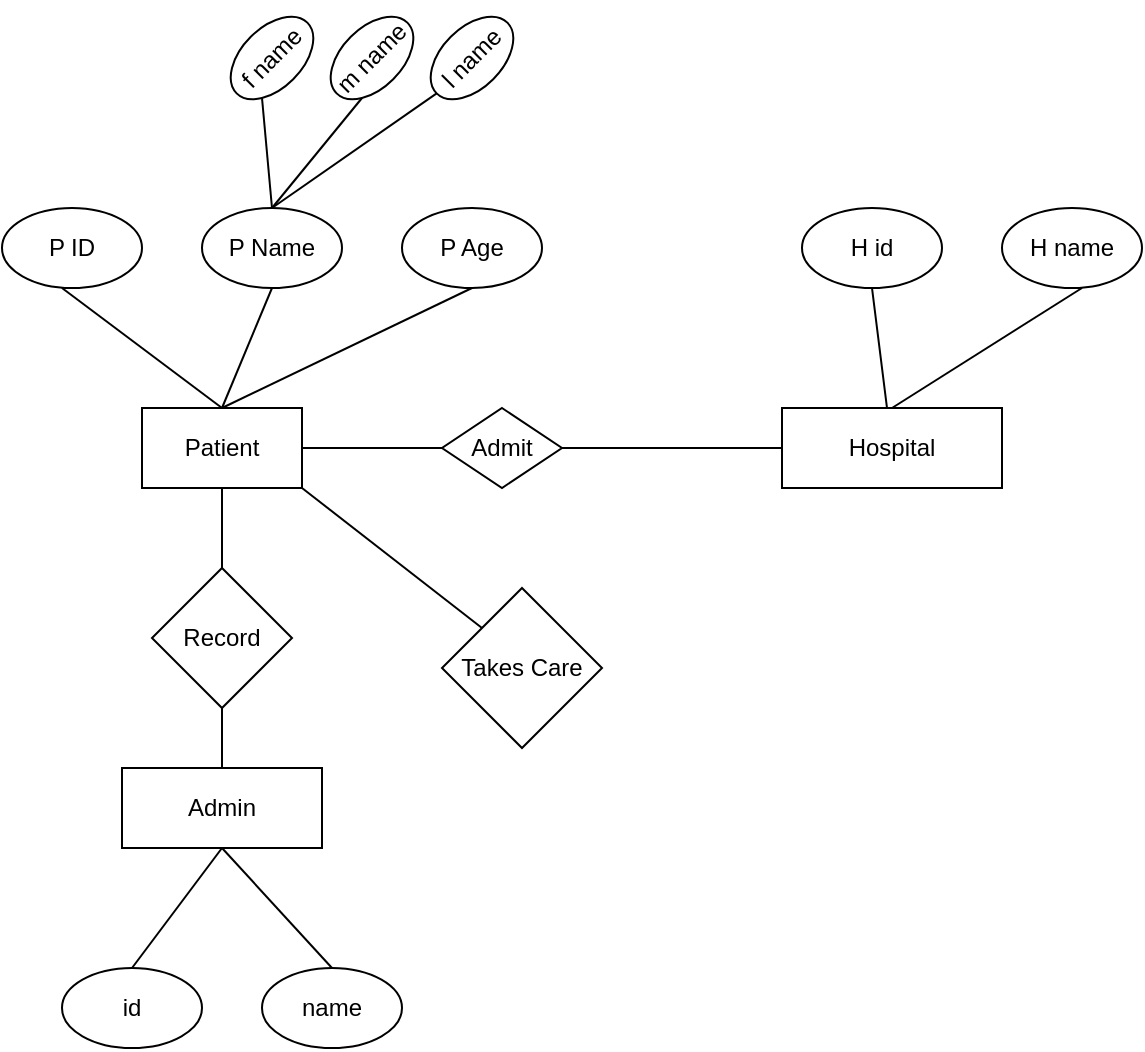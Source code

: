 <mxfile version="20.8.3" type="github">
  <diagram id="QoYsucnsbwY8ZTC6KN19" name="Page-1">
    <mxGraphModel dx="1114" dy="608" grid="1" gridSize="10" guides="1" tooltips="1" connect="1" arrows="1" fold="1" page="1" pageScale="1" pageWidth="850" pageHeight="1100" math="0" shadow="0">
      <root>
        <mxCell id="0" />
        <mxCell id="1" parent="0" />
        <mxCell id="-RP_xck8i3FuEqNdH6V9-1" value="Patient" style="rounded=0;whiteSpace=wrap;html=1;" vertex="1" parent="1">
          <mxGeometry x="160" y="240" width="80" height="40" as="geometry" />
        </mxCell>
        <mxCell id="-RP_xck8i3FuEqNdH6V9-2" value="P Age" style="ellipse;whiteSpace=wrap;html=1;" vertex="1" parent="1">
          <mxGeometry x="290" y="140" width="70" height="40" as="geometry" />
        </mxCell>
        <mxCell id="-RP_xck8i3FuEqNdH6V9-3" value="P Name" style="ellipse;whiteSpace=wrap;html=1;" vertex="1" parent="1">
          <mxGeometry x="190" y="140" width="70" height="40" as="geometry" />
        </mxCell>
        <mxCell id="-RP_xck8i3FuEqNdH6V9-4" value="P ID" style="ellipse;whiteSpace=wrap;html=1;" vertex="1" parent="1">
          <mxGeometry x="90" y="140" width="70" height="40" as="geometry" />
        </mxCell>
        <mxCell id="-RP_xck8i3FuEqNdH6V9-5" value="" style="endArrow=none;html=1;rounded=0;exitX=0.5;exitY=0;exitDx=0;exitDy=0;" edge="1" parent="1" source="-RP_xck8i3FuEqNdH6V9-1">
          <mxGeometry width="50" height="50" relative="1" as="geometry">
            <mxPoint x="70" y="230" as="sourcePoint" />
            <mxPoint x="120" y="180" as="targetPoint" />
          </mxGeometry>
        </mxCell>
        <mxCell id="-RP_xck8i3FuEqNdH6V9-6" value="" style="endArrow=none;html=1;rounded=0;entryX=0.5;entryY=1;entryDx=0;entryDy=0;" edge="1" parent="1" target="-RP_xck8i3FuEqNdH6V9-3">
          <mxGeometry width="50" height="50" relative="1" as="geometry">
            <mxPoint x="200" y="240" as="sourcePoint" />
            <mxPoint x="230" y="180" as="targetPoint" />
          </mxGeometry>
        </mxCell>
        <mxCell id="-RP_xck8i3FuEqNdH6V9-7" value="" style="endArrow=none;html=1;rounded=0;entryX=0.5;entryY=1;entryDx=0;entryDy=0;exitX=0.5;exitY=0;exitDx=0;exitDy=0;" edge="1" parent="1" source="-RP_xck8i3FuEqNdH6V9-1" target="-RP_xck8i3FuEqNdH6V9-2">
          <mxGeometry width="50" height="50" relative="1" as="geometry">
            <mxPoint x="400" y="340" as="sourcePoint" />
            <mxPoint x="450" y="290" as="targetPoint" />
          </mxGeometry>
        </mxCell>
        <mxCell id="-RP_xck8i3FuEqNdH6V9-8" value="l name" style="ellipse;whiteSpace=wrap;html=1;rotation=-45;" vertex="1" parent="1">
          <mxGeometry x="300" y="50" width="50" height="30" as="geometry" />
        </mxCell>
        <mxCell id="-RP_xck8i3FuEqNdH6V9-9" value="m name" style="ellipse;whiteSpace=wrap;html=1;rotation=-45;" vertex="1" parent="1">
          <mxGeometry x="250" y="50" width="50" height="30" as="geometry" />
        </mxCell>
        <mxCell id="-RP_xck8i3FuEqNdH6V9-10" value="f name" style="ellipse;whiteSpace=wrap;html=1;rotation=-45;" vertex="1" parent="1">
          <mxGeometry x="200" y="50" width="50" height="30" as="geometry" />
        </mxCell>
        <mxCell id="-RP_xck8i3FuEqNdH6V9-11" value="Admit" style="rhombus;whiteSpace=wrap;html=1;" vertex="1" parent="1">
          <mxGeometry x="310" y="240" width="60" height="40" as="geometry" />
        </mxCell>
        <mxCell id="-RP_xck8i3FuEqNdH6V9-12" value="" style="endArrow=none;html=1;rounded=0;entryX=0;entryY=1;entryDx=0;entryDy=0;exitX=0.5;exitY=0;exitDx=0;exitDy=0;" edge="1" parent="1" source="-RP_xck8i3FuEqNdH6V9-3" target="-RP_xck8i3FuEqNdH6V9-10">
          <mxGeometry width="50" height="50" relative="1" as="geometry">
            <mxPoint x="400" y="340" as="sourcePoint" />
            <mxPoint x="450" y="290" as="targetPoint" />
          </mxGeometry>
        </mxCell>
        <mxCell id="-RP_xck8i3FuEqNdH6V9-13" value="" style="endArrow=none;html=1;rounded=0;entryX=0;entryY=0.5;entryDx=0;entryDy=0;exitX=0.5;exitY=0;exitDx=0;exitDy=0;" edge="1" parent="1" source="-RP_xck8i3FuEqNdH6V9-3" target="-RP_xck8i3FuEqNdH6V9-8">
          <mxGeometry width="50" height="50" relative="1" as="geometry">
            <mxPoint x="400" y="340" as="sourcePoint" />
            <mxPoint x="450" y="290" as="targetPoint" />
          </mxGeometry>
        </mxCell>
        <mxCell id="-RP_xck8i3FuEqNdH6V9-14" value="" style="endArrow=none;html=1;rounded=0;entryX=0;entryY=1;entryDx=0;entryDy=0;exitX=0.5;exitY=0;exitDx=0;exitDy=0;" edge="1" parent="1" source="-RP_xck8i3FuEqNdH6V9-3" target="-RP_xck8i3FuEqNdH6V9-9">
          <mxGeometry width="50" height="50" relative="1" as="geometry">
            <mxPoint x="400" y="340" as="sourcePoint" />
            <mxPoint x="450" y="290" as="targetPoint" />
          </mxGeometry>
        </mxCell>
        <mxCell id="-RP_xck8i3FuEqNdH6V9-15" value="Hospital" style="rounded=0;whiteSpace=wrap;html=1;" vertex="1" parent="1">
          <mxGeometry x="480" y="240" width="110" height="40" as="geometry" />
        </mxCell>
        <mxCell id="-RP_xck8i3FuEqNdH6V9-16" value="H id" style="ellipse;whiteSpace=wrap;html=1;" vertex="1" parent="1">
          <mxGeometry x="490" y="140" width="70" height="40" as="geometry" />
        </mxCell>
        <mxCell id="-RP_xck8i3FuEqNdH6V9-17" value="H name" style="ellipse;whiteSpace=wrap;html=1;" vertex="1" parent="1">
          <mxGeometry x="590" y="140" width="70" height="40" as="geometry" />
        </mxCell>
        <mxCell id="-RP_xck8i3FuEqNdH6V9-18" value="" style="endArrow=none;html=1;rounded=0;entryX=0.5;entryY=1;entryDx=0;entryDy=0;" edge="1" parent="1" source="-RP_xck8i3FuEqNdH6V9-15" target="-RP_xck8i3FuEqNdH6V9-16">
          <mxGeometry width="50" height="50" relative="1" as="geometry">
            <mxPoint x="400" y="340" as="sourcePoint" />
            <mxPoint x="450" y="290" as="targetPoint" />
          </mxGeometry>
        </mxCell>
        <mxCell id="-RP_xck8i3FuEqNdH6V9-19" value="" style="endArrow=none;html=1;rounded=0;exitX=0.5;exitY=0;exitDx=0;exitDy=0;" edge="1" parent="1" source="-RP_xck8i3FuEqNdH6V9-15">
          <mxGeometry width="50" height="50" relative="1" as="geometry">
            <mxPoint x="580" y="230" as="sourcePoint" />
            <mxPoint x="630" y="180" as="targetPoint" />
          </mxGeometry>
        </mxCell>
        <mxCell id="-RP_xck8i3FuEqNdH6V9-21" value="" style="endArrow=none;html=1;rounded=0;exitX=1;exitY=0.5;exitDx=0;exitDy=0;entryX=0;entryY=0.5;entryDx=0;entryDy=0;" edge="1" parent="1" source="-RP_xck8i3FuEqNdH6V9-11" target="-RP_xck8i3FuEqNdH6V9-15">
          <mxGeometry width="50" height="50" relative="1" as="geometry">
            <mxPoint x="400" y="240" as="sourcePoint" />
            <mxPoint x="450" y="190" as="targetPoint" />
          </mxGeometry>
        </mxCell>
        <mxCell id="-RP_xck8i3FuEqNdH6V9-22" value="" style="endArrow=none;html=1;rounded=0;exitX=1;exitY=0.5;exitDx=0;exitDy=0;entryX=0;entryY=0.5;entryDx=0;entryDy=0;" edge="1" parent="1" source="-RP_xck8i3FuEqNdH6V9-1" target="-RP_xck8i3FuEqNdH6V9-11">
          <mxGeometry width="50" height="50" relative="1" as="geometry">
            <mxPoint x="400" y="240" as="sourcePoint" />
            <mxPoint x="450" y="190" as="targetPoint" />
          </mxGeometry>
        </mxCell>
        <mxCell id="-RP_xck8i3FuEqNdH6V9-23" value="Record" style="rhombus;whiteSpace=wrap;html=1;" vertex="1" parent="1">
          <mxGeometry x="165" y="320" width="70" height="70" as="geometry" />
        </mxCell>
        <mxCell id="-RP_xck8i3FuEqNdH6V9-24" value="" style="endArrow=none;html=1;rounded=0;exitX=0.5;exitY=0;exitDx=0;exitDy=0;entryX=0.5;entryY=1;entryDx=0;entryDy=0;" edge="1" parent="1" source="-RP_xck8i3FuEqNdH6V9-23" target="-RP_xck8i3FuEqNdH6V9-1">
          <mxGeometry width="50" height="50" relative="1" as="geometry">
            <mxPoint x="400" y="240" as="sourcePoint" />
            <mxPoint x="450" y="190" as="targetPoint" />
          </mxGeometry>
        </mxCell>
        <mxCell id="-RP_xck8i3FuEqNdH6V9-25" value="Admin" style="rounded=0;whiteSpace=wrap;html=1;" vertex="1" parent="1">
          <mxGeometry x="150" y="420" width="100" height="40" as="geometry" />
        </mxCell>
        <mxCell id="-RP_xck8i3FuEqNdH6V9-26" value="" style="endArrow=none;html=1;rounded=0;exitX=0.5;exitY=0;exitDx=0;exitDy=0;" edge="1" parent="1" source="-RP_xck8i3FuEqNdH6V9-25">
          <mxGeometry width="50" height="50" relative="1" as="geometry">
            <mxPoint x="150" y="440" as="sourcePoint" />
            <mxPoint x="200" y="390" as="targetPoint" />
          </mxGeometry>
        </mxCell>
        <mxCell id="-RP_xck8i3FuEqNdH6V9-27" value="name" style="ellipse;whiteSpace=wrap;html=1;" vertex="1" parent="1">
          <mxGeometry x="220" y="520" width="70" height="40" as="geometry" />
        </mxCell>
        <mxCell id="-RP_xck8i3FuEqNdH6V9-28" value="id" style="ellipse;whiteSpace=wrap;html=1;" vertex="1" parent="1">
          <mxGeometry x="120" y="520" width="70" height="40" as="geometry" />
        </mxCell>
        <mxCell id="-RP_xck8i3FuEqNdH6V9-29" value="" style="endArrow=none;html=1;rounded=0;entryX=0.5;entryY=0;entryDx=0;entryDy=0;exitX=0.5;exitY=1;exitDx=0;exitDy=0;" edge="1" parent="1" source="-RP_xck8i3FuEqNdH6V9-25" target="-RP_xck8i3FuEqNdH6V9-27">
          <mxGeometry width="50" height="50" relative="1" as="geometry">
            <mxPoint x="400" y="350" as="sourcePoint" />
            <mxPoint x="450" y="300" as="targetPoint" />
          </mxGeometry>
        </mxCell>
        <mxCell id="-RP_xck8i3FuEqNdH6V9-30" value="" style="endArrow=none;html=1;rounded=0;exitX=0.5;exitY=0;exitDx=0;exitDy=0;entryX=0.5;entryY=1;entryDx=0;entryDy=0;" edge="1" parent="1" source="-RP_xck8i3FuEqNdH6V9-28" target="-RP_xck8i3FuEqNdH6V9-25">
          <mxGeometry width="50" height="50" relative="1" as="geometry">
            <mxPoint x="400" y="350" as="sourcePoint" />
            <mxPoint x="450" y="300" as="targetPoint" />
          </mxGeometry>
        </mxCell>
        <mxCell id="-RP_xck8i3FuEqNdH6V9-31" value="Takes Care" style="rhombus;whiteSpace=wrap;html=1;rotation=0;" vertex="1" parent="1">
          <mxGeometry x="310" y="330" width="80" height="80" as="geometry" />
        </mxCell>
        <mxCell id="-RP_xck8i3FuEqNdH6V9-32" value="" style="endArrow=none;html=1;rounded=0;entryX=1;entryY=1;entryDx=0;entryDy=0;exitX=0;exitY=0;exitDx=0;exitDy=0;" edge="1" parent="1" source="-RP_xck8i3FuEqNdH6V9-31" target="-RP_xck8i3FuEqNdH6V9-1">
          <mxGeometry width="50" height="50" relative="1" as="geometry">
            <mxPoint x="400" y="350" as="sourcePoint" />
            <mxPoint x="450" y="300" as="targetPoint" />
          </mxGeometry>
        </mxCell>
      </root>
    </mxGraphModel>
  </diagram>
</mxfile>
